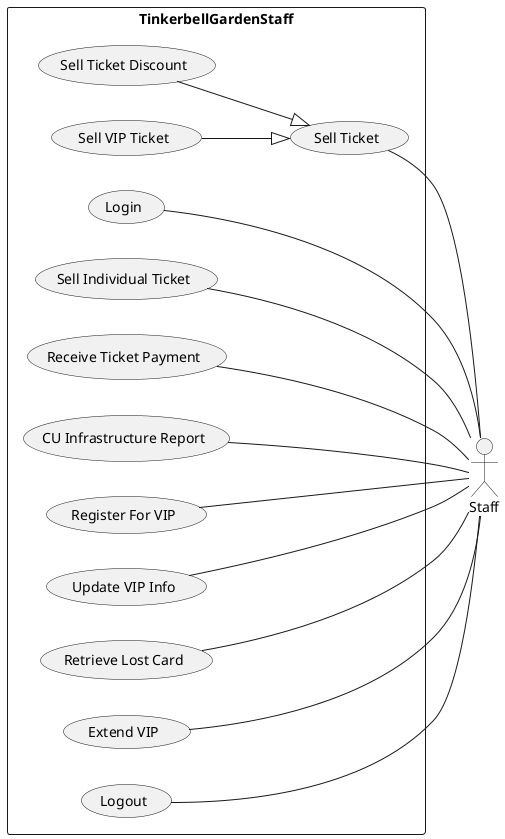 @startuml

left to right direction
skinparam packageStyle rectangle

actor "Staff" as Staff

rectangle TinkerbellGardenStaff {
    usecase "Login" as Login
    usecase "Sell Ticket" as ST
    usecase "Sell Ticket Discount" as STD
    usecase "Sell VIP Ticket" as SVT
    usecase "Sell Individual Ticket" as SIT
    usecase "Receive Ticket Payment" as PT
    usecase "CU Infrastructure Report" as CIR
    usecase "Register For VIP" as RFV
    usecase "Update VIP Info" as UVI
    usecase "Retrieve Lost Card" as RLC
    usecase "Extend VIP" as PV
    usecase "Logout" as Logout
}

STD --|> ST
SVT --|> ST

Login -- Staff
Logout -- Staff
ST -- Staff
' SVT -- Staff
' STD -- Staff
SIT -- Staff
PT -- Staff
CIR -- Staff
RFV -- Staff
UVI -- Staff
RLC -- Staff
PV -- Staff

@enduml
